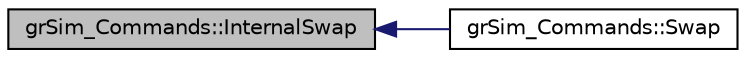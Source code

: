 digraph "grSim_Commands::InternalSwap"
{
 // INTERACTIVE_SVG=YES
  edge [fontname="Helvetica",fontsize="10",labelfontname="Helvetica",labelfontsize="10"];
  node [fontname="Helvetica",fontsize="10",shape=record];
  rankdir="LR";
  Node1 [label="grSim_Commands::InternalSwap",height=0.2,width=0.4,color="black", fillcolor="grey75", style="filled", fontcolor="black"];
  Node1 -> Node2 [dir="back",color="midnightblue",fontsize="10",style="solid",fontname="Helvetica"];
  Node2 [label="grSim_Commands::Swap",height=0.2,width=0.4,color="black", fillcolor="white", style="filled",URL="$d0/d13/classgr_sim___commands.html#ab26cbfa222a404a77ab8192cc87a4db0"];
}
